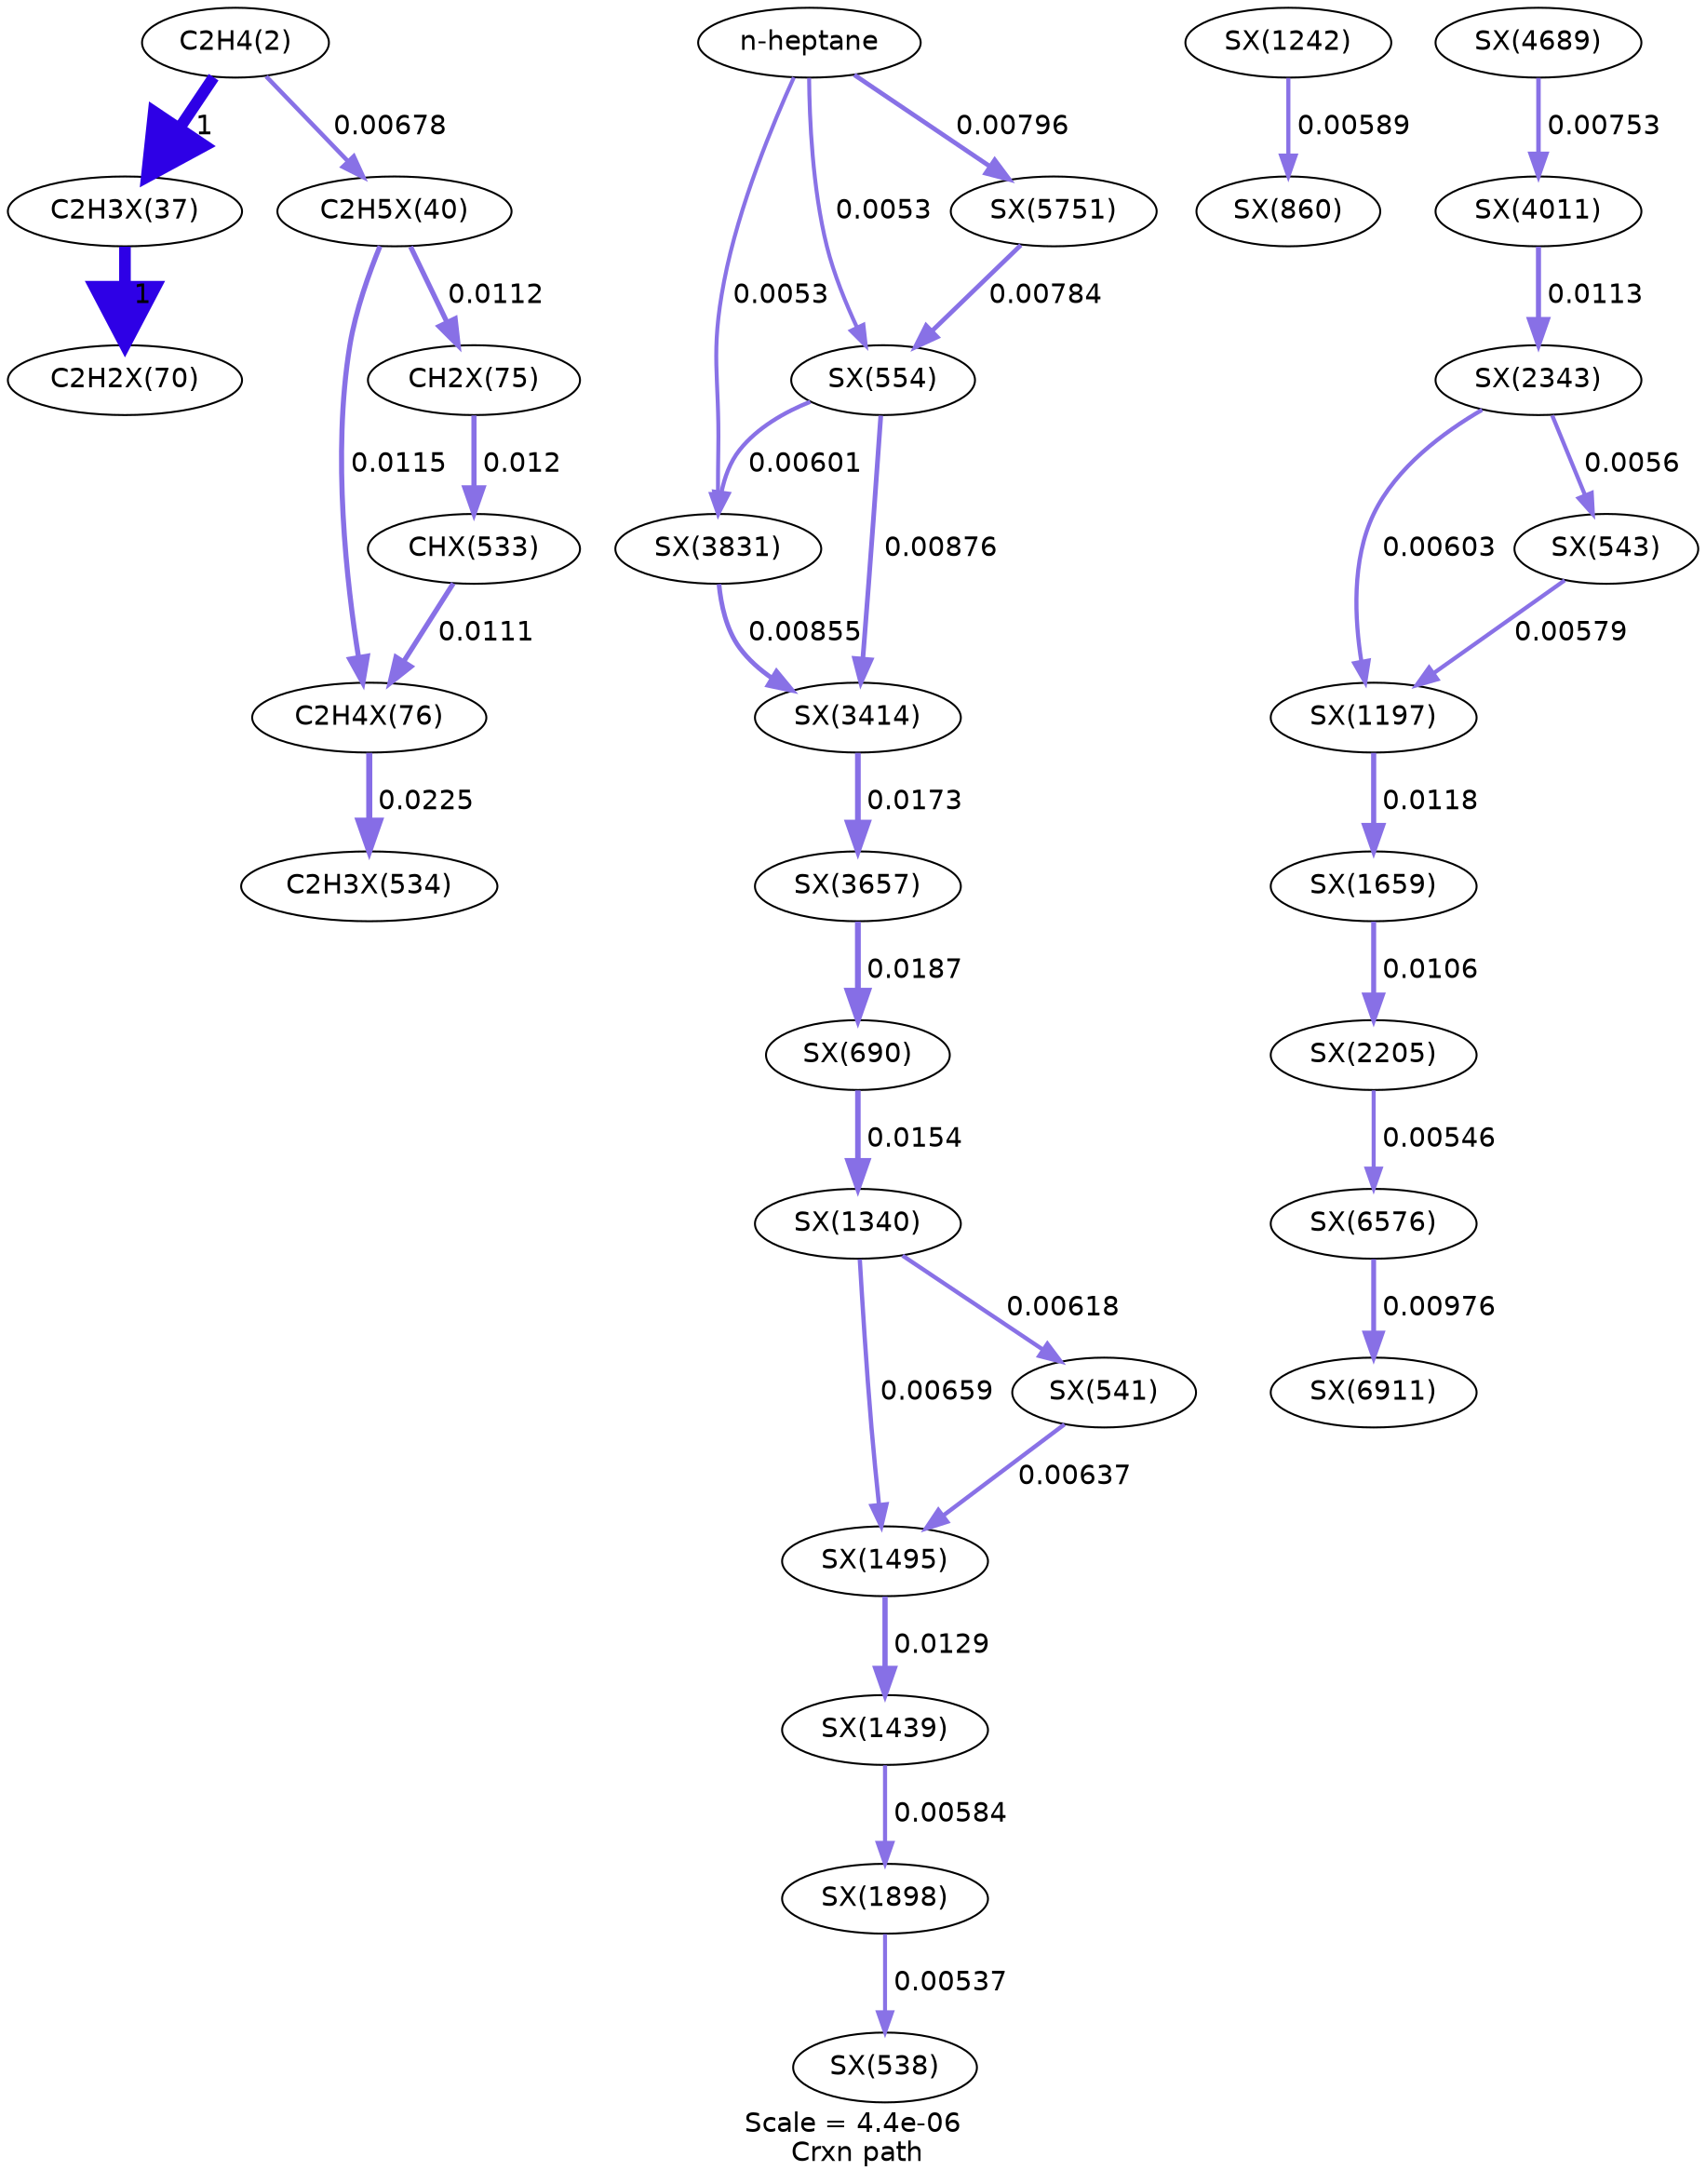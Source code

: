 digraph reaction_paths {
center=1;
s5 -> s10[fontname="Helvetica", style="setlinewidth(6)", arrowsize=3, color="0.7, 1.5, 0.9"
, label=" 1"];
s5 -> s12[fontname="Helvetica", style="setlinewidth(2.23)", arrowsize=1.12, color="0.7, 0.507, 0.9"
, label=" 0.00678"];
s10 -> s15[fontname="Helvetica", style="setlinewidth(6)", arrowsize=3, color="0.7, 1.5, 0.9"
, label=" 1"];
s12 -> s17[fontname="Helvetica", style="setlinewidth(2.63)", arrowsize=1.31, color="0.7, 0.512, 0.9"
, label=" 0.0115"];
s12 -> s16[fontname="Helvetica", style="setlinewidth(2.61)", arrowsize=1.31, color="0.7, 0.511, 0.9"
, label=" 0.0112"];
s17 -> s76[fontname="Helvetica", style="setlinewidth(3.14)", arrowsize=1.57, color="0.7, 0.523, 0.9"
, label=" 0.0225"];
s75 -> s17[fontname="Helvetica", style="setlinewidth(2.6)", arrowsize=1.3, color="0.7, 0.511, 0.9"
, label=" 0.0111"];
s0 -> s176[fontname="Helvetica", style="setlinewidth(2.04)", arrowsize=1.02, color="0.7, 0.505, 0.9"
, label=" 0.0053"];
s0 -> s96[fontname="Helvetica", style="setlinewidth(2.04)", arrowsize=1.02, color="0.7, 0.505, 0.9"
, label=" 0.0053"];
s0 -> s190[fontname="Helvetica", style="setlinewidth(2.35)", arrowsize=1.18, color="0.7, 0.508, 0.9"
, label=" 0.00796"];
s16 -> s75[fontname="Helvetica", style="setlinewidth(2.66)", arrowsize=1.33, color="0.7, 0.512, 0.9"
, label=" 0.012"];
s127 -> s117[fontname="Helvetica", style="setlinewidth(2.12)", arrowsize=1.06, color="0.7, 0.506, 0.9"
, label=" 0.00589"];
s147 -> s80[fontname="Helvetica", style="setlinewidth(2.05)", arrowsize=1.03, color="0.7, 0.505, 0.9"
, label=" 0.00537"];
s125 -> s141[fontname="Helvetica", style="setlinewidth(2.65)", arrowsize=1.32, color="0.7, 0.512, 0.9"
, label=" 0.0118"];
s141 -> s155[fontname="Helvetica", style="setlinewidth(2.57)", arrowsize=1.28, color="0.7, 0.511, 0.9"
, label=" 0.0106"];
s158 -> s125[fontname="Helvetica", style="setlinewidth(2.14)", arrowsize=1.07, color="0.7, 0.506, 0.9"
, label=" 0.00603"];
s85 -> s125[fontname="Helvetica", style="setlinewidth(2.11)", arrowsize=1.06, color="0.7, 0.506, 0.9"
, label=" 0.00579"];
s155 -> s194[fontname="Helvetica", style="setlinewidth(2.07)", arrowsize=1.03, color="0.7, 0.505, 0.9"
, label=" 0.00546"];
s134 -> s147[fontname="Helvetica", style="setlinewidth(2.12)", arrowsize=1.06, color="0.7, 0.506, 0.9"
, label=" 0.00584"];
s136 -> s134[fontname="Helvetica", style="setlinewidth(2.72)", arrowsize=1.36, color="0.7, 0.513, 0.9"
, label=" 0.0129"];
s130 -> s136[fontname="Helvetica", style="setlinewidth(2.21)", arrowsize=1.1, color="0.7, 0.507, 0.9"
, label=" 0.00659"];
s83 -> s136[fontname="Helvetica", style="setlinewidth(2.18)", arrowsize=1.09, color="0.7, 0.506, 0.9"
, label=" 0.00637"];
s194 -> s196[fontname="Helvetica", style="setlinewidth(2.5)", arrowsize=1.25, color="0.7, 0.51, 0.9"
, label=" 0.00976"];
s130 -> s83[fontname="Helvetica", style="setlinewidth(2.16)", arrowsize=1.08, color="0.7, 0.506, 0.9"
, label=" 0.00618"];
s107 -> s130[fontname="Helvetica", style="setlinewidth(2.85)", arrowsize=1.43, color="0.7, 0.515, 0.9"
, label=" 0.0154"];
s172 -> s107[fontname="Helvetica", style="setlinewidth(3)", arrowsize=1.5, color="0.7, 0.519, 0.9"
, label=" 0.0187"];
s169 -> s172[fontname="Helvetica", style="setlinewidth(2.94)", arrowsize=1.47, color="0.7, 0.517, 0.9"
, label=" 0.0173"];
s176 -> s169[fontname="Helvetica", style="setlinewidth(2.41)", arrowsize=1.2, color="0.7, 0.509, 0.9"
, label=" 0.00855"];
s96 -> s169[fontname="Helvetica", style="setlinewidth(2.42)", arrowsize=1.21, color="0.7, 0.509, 0.9"
, label=" 0.00876"];
s183 -> s179[fontname="Helvetica", style="setlinewidth(2.31)", arrowsize=1.15, color="0.7, 0.508, 0.9"
, label=" 0.00753"];
s179 -> s158[fontname="Helvetica", style="setlinewidth(2.62)", arrowsize=1.31, color="0.7, 0.511, 0.9"
, label=" 0.0113"];
s158 -> s85[fontname="Helvetica", style="setlinewidth(2.09)", arrowsize=1.04, color="0.7, 0.506, 0.9"
, label=" 0.0056"];
s96 -> s176[fontname="Helvetica", style="setlinewidth(2.14)", arrowsize=1.07, color="0.7, 0.506, 0.9"
, label=" 0.00601"];
s190 -> s96[fontname="Helvetica", style="setlinewidth(2.34)", arrowsize=1.17, color="0.7, 0.508, 0.9"
, label=" 0.00784"];
s0 [ fontname="Helvetica", label="n-heptane"];
s5 [ fontname="Helvetica", label="C2H4(2)"];
s10 [ fontname="Helvetica", label="C2H3X(37)"];
s12 [ fontname="Helvetica", label="C2H5X(40)"];
s15 [ fontname="Helvetica", label="C2H2X(70)"];
s16 [ fontname="Helvetica", label="CH2X(75)"];
s17 [ fontname="Helvetica", label="C2H4X(76)"];
s75 [ fontname="Helvetica", label="CHX(533)"];
s76 [ fontname="Helvetica", label="C2H3X(534)"];
s80 [ fontname="Helvetica", label="SX(538)"];
s83 [ fontname="Helvetica", label="SX(541)"];
s85 [ fontname="Helvetica", label="SX(543)"];
s96 [ fontname="Helvetica", label="SX(554)"];
s107 [ fontname="Helvetica", label="SX(690)"];
s117 [ fontname="Helvetica", label="SX(860)"];
s125 [ fontname="Helvetica", label="SX(1197)"];
s127 [ fontname="Helvetica", label="SX(1242)"];
s130 [ fontname="Helvetica", label="SX(1340)"];
s134 [ fontname="Helvetica", label="SX(1439)"];
s136 [ fontname="Helvetica", label="SX(1495)"];
s141 [ fontname="Helvetica", label="SX(1659)"];
s147 [ fontname="Helvetica", label="SX(1898)"];
s155 [ fontname="Helvetica", label="SX(2205)"];
s158 [ fontname="Helvetica", label="SX(2343)"];
s169 [ fontname="Helvetica", label="SX(3414)"];
s172 [ fontname="Helvetica", label="SX(3657)"];
s176 [ fontname="Helvetica", label="SX(3831)"];
s179 [ fontname="Helvetica", label="SX(4011)"];
s183 [ fontname="Helvetica", label="SX(4689)"];
s190 [ fontname="Helvetica", label="SX(5751)"];
s194 [ fontname="Helvetica", label="SX(6576)"];
s196 [ fontname="Helvetica", label="SX(6911)"];
 label = "Scale = 4.4e-06\l Crxn path";
 fontname = "Helvetica";
}
